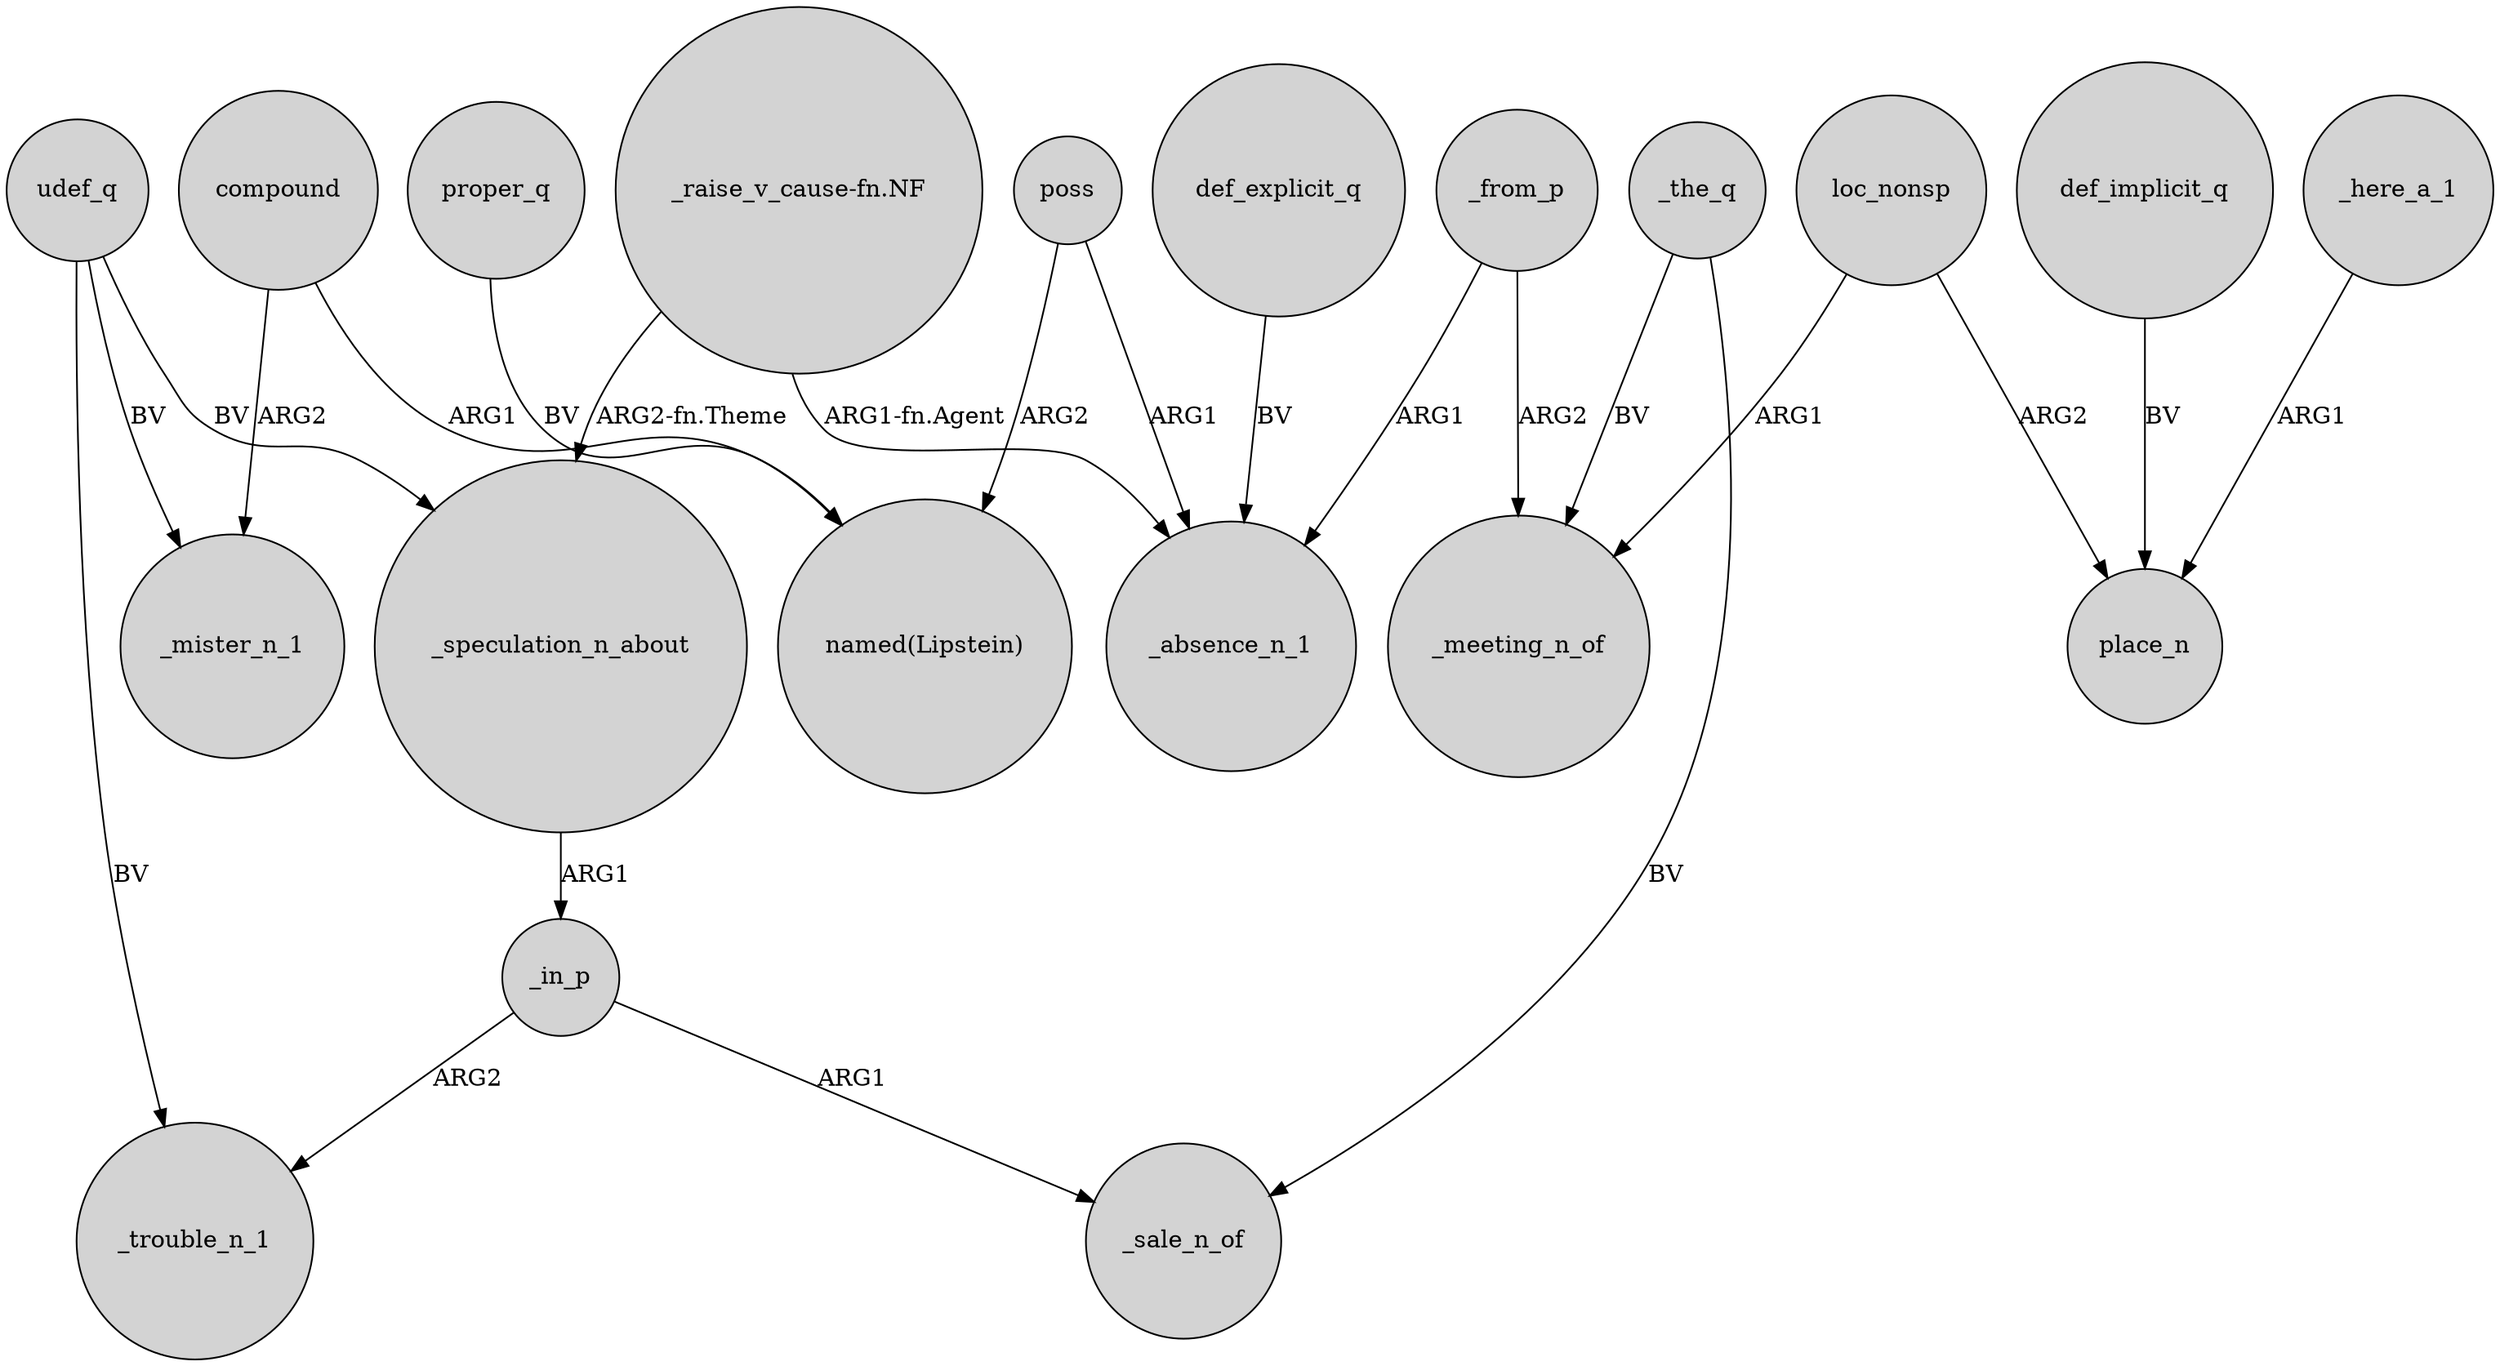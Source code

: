 digraph {
	node [shape=circle style=filled]
	_from_p -> _absence_n_1 [label=ARG1]
	_from_p -> _meeting_n_of [label=ARG2]
	_here_a_1 -> place_n [label=ARG1]
	_the_q -> _meeting_n_of [label=BV]
	compound -> _mister_n_1 [label=ARG2]
	udef_q -> _speculation_n_about [label=BV]
	_in_p -> _trouble_n_1 [label=ARG2]
	_speculation_n_about -> _in_p [label=ARG1]
	def_explicit_q -> _absence_n_1 [label=BV]
	udef_q -> _mister_n_1 [label=BV]
	def_implicit_q -> place_n [label=BV]
	proper_q -> "named(Lipstein)" [label=BV]
	"_raise_v_cause-fn.NF" -> _speculation_n_about [label="ARG2-fn.Theme"]
	loc_nonsp -> _meeting_n_of [label=ARG1]
	udef_q -> _trouble_n_1 [label=BV]
	poss -> _absence_n_1 [label=ARG1]
	poss -> "named(Lipstein)" [label=ARG2]
	compound -> "named(Lipstein)" [label=ARG1]
	_the_q -> _sale_n_of [label=BV]
	"_raise_v_cause-fn.NF" -> _absence_n_1 [label="ARG1-fn.Agent"]
	loc_nonsp -> place_n [label=ARG2]
	_in_p -> _sale_n_of [label=ARG1]
}
